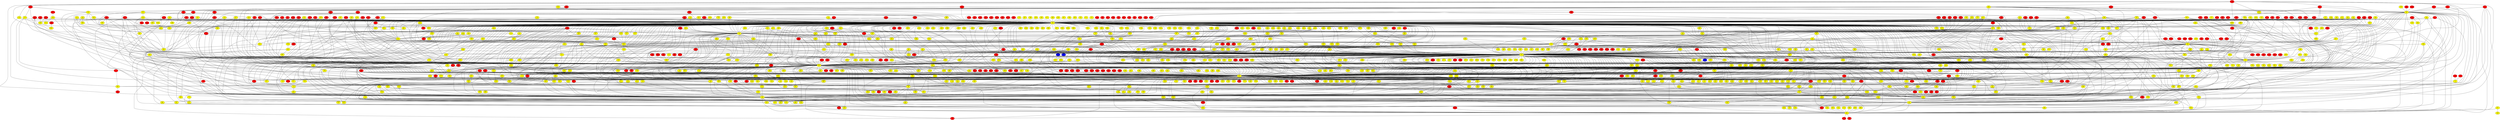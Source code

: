 graph {
0 [style = filled fillcolor = red];
1 [style = filled fillcolor = red];
2 [style = filled fillcolor = red];
3 [style = filled fillcolor = red];
4 [style = filled fillcolor = red];
5 [style = filled fillcolor = red];
6 [style = filled fillcolor = red];
7 [style = filled fillcolor = red];
8 [style = filled fillcolor = red];
9 [style = filled fillcolor = red];
10 [style = filled fillcolor = red];
11 [style = filled fillcolor = red];
12 [style = filled fillcolor = red];
13 [style = filled fillcolor = red];
14 [style = filled fillcolor = red];
15 [style = filled fillcolor = red];
16 [style = filled fillcolor = red];
17 [style = filled fillcolor = red];
18 [style = filled fillcolor = red];
19 [style = filled fillcolor = red];
20 [style = filled fillcolor = red];
21 [style = filled fillcolor = red];
22 [style = filled fillcolor = red];
23 [style = filled fillcolor = red];
24 [style = filled fillcolor = red];
25 [style = filled fillcolor = red];
26 [style = filled fillcolor = red];
27 [style = filled fillcolor = red];
28 [style = filled fillcolor = red];
29 [style = filled fillcolor = red];
30 [style = filled fillcolor = red];
31 [style = filled fillcolor = red];
32 [style = filled fillcolor = red];
33 [style = filled fillcolor = red];
34 [style = filled fillcolor = red];
35 [style = filled fillcolor = red];
36 [style = filled fillcolor = red];
37 [style = filled fillcolor = red];
38 [style = filled fillcolor = red];
39 [style = filled fillcolor = red];
40 [style = filled fillcolor = red];
41 [style = filled fillcolor = red];
42 [style = filled fillcolor = red];
43 [style = filled fillcolor = red];
44 [style = filled fillcolor = red];
45 [style = filled fillcolor = red];
46 [style = filled fillcolor = red];
47 [style = filled fillcolor = red];
48 [style = filled fillcolor = red];
49 [style = filled fillcolor = red];
50 [style = filled fillcolor = red];
51 [style = filled fillcolor = red];
52 [style = filled fillcolor = red];
53 [style = filled fillcolor = red];
54 [style = filled fillcolor = red];
55 [style = filled fillcolor = red];
56 [style = filled fillcolor = red];
57 [style = filled fillcolor = red];
58 [style = filled fillcolor = red];
59 [style = filled fillcolor = red];
60 [style = filled fillcolor = red];
61 [style = filled fillcolor = red];
62 [style = filled fillcolor = red];
63 [style = filled fillcolor = red];
64 [style = filled fillcolor = red];
65 [style = filled fillcolor = red];
66 [style = filled fillcolor = red];
67 [style = filled fillcolor = red];
68 [style = filled fillcolor = red];
69 [style = filled fillcolor = red];
70 [style = filled fillcolor = red];
71 [style = filled fillcolor = red];
72 [style = filled fillcolor = red];
73 [style = filled fillcolor = red];
74 [style = filled fillcolor = red];
75 [style = filled fillcolor = red];
76 [style = filled fillcolor = red];
77 [style = filled fillcolor = red];
78 [style = filled fillcolor = red];
79 [style = filled fillcolor = red];
80 [style = filled fillcolor = red];
81 [style = filled fillcolor = red];
82 [style = filled fillcolor = red];
83 [style = filled fillcolor = red];
84 [style = filled fillcolor = red];
85 [style = filled fillcolor = red];
86 [style = filled fillcolor = red];
87 [style = filled fillcolor = red];
88 [style = filled fillcolor = red];
89 [style = filled fillcolor = red];
90 [style = filled fillcolor = red];
91 [style = filled fillcolor = red];
92 [style = filled fillcolor = red];
93 [style = filled fillcolor = red];
94 [style = filled fillcolor = red];
95 [style = filled fillcolor = red];
96 [style = filled fillcolor = red];
97 [style = filled fillcolor = red];
98 [style = filled fillcolor = red];
99 [style = filled fillcolor = red];
100 [style = filled fillcolor = red];
101 [style = filled fillcolor = red];
102 [style = filled fillcolor = red];
103 [style = filled fillcolor = red];
104 [style = filled fillcolor = red];
105 [style = filled fillcolor = red];
106 [style = filled fillcolor = red];
107 [style = filled fillcolor = red];
108 [style = filled fillcolor = red];
109 [style = filled fillcolor = red];
110 [style = filled fillcolor = red];
111 [style = filled fillcolor = red];
112 [style = filled fillcolor = red];
113 [style = filled fillcolor = red];
114 [style = filled fillcolor = red];
115 [style = filled fillcolor = red];
116 [style = filled fillcolor = red];
117 [style = filled fillcolor = red];
118 [style = filled fillcolor = red];
119 [style = filled fillcolor = red];
120 [style = filled fillcolor = red];
121 [style = filled fillcolor = red];
122 [style = filled fillcolor = red];
123 [style = filled fillcolor = red];
124 [style = filled fillcolor = red];
125 [style = filled fillcolor = red];
126 [style = filled fillcolor = red];
127 [style = filled fillcolor = red];
128 [style = filled fillcolor = red];
129 [style = filled fillcolor = red];
130 [style = filled fillcolor = red];
131 [style = filled fillcolor = red];
132 [style = filled fillcolor = red];
133 [style = filled fillcolor = red];
134 [style = filled fillcolor = red];
135 [style = filled fillcolor = red];
136 [style = filled fillcolor = red];
137 [style = filled fillcolor = red];
138 [style = filled fillcolor = red];
139 [style = filled fillcolor = red];
140 [style = filled fillcolor = red];
141 [style = filled fillcolor = red];
142 [style = filled fillcolor = red];
143 [style = filled fillcolor = red];
144 [style = filled fillcolor = red];
145 [style = filled fillcolor = red];
146 [style = filled fillcolor = red];
147 [style = filled fillcolor = red];
148 [style = filled fillcolor = red];
149 [style = filled fillcolor = red];
150 [style = filled fillcolor = red];
151 [style = filled fillcolor = red];
152 [style = filled fillcolor = red];
153 [style = filled fillcolor = red];
154 [style = filled fillcolor = red];
155 [style = filled fillcolor = red];
156 [style = filled fillcolor = red];
157 [style = filled fillcolor = red];
158 [style = filled fillcolor = red];
159 [style = filled fillcolor = red];
160 [style = filled fillcolor = red];
161 [style = filled fillcolor = red];
162 [style = filled fillcolor = red];
163 [style = filled fillcolor = red];
164 [style = filled fillcolor = red];
165 [style = filled fillcolor = red];
166 [style = filled fillcolor = red];
167 [style = filled fillcolor = red];
168 [style = filled fillcolor = red];
169 [style = filled fillcolor = red];
170 [style = filled fillcolor = red];
171 [style = filled fillcolor = red];
172 [style = filled fillcolor = red];
173 [style = filled fillcolor = red];
174 [style = filled fillcolor = red];
175 [style = filled fillcolor = red];
176 [style = filled fillcolor = red];
177 [style = filled fillcolor = red];
178 [style = filled fillcolor = red];
179 [style = filled fillcolor = red];
180 [style = filled fillcolor = red];
181 [style = filled fillcolor = red];
182 [style = filled fillcolor = red];
183 [style = filled fillcolor = red];
184 [style = filled fillcolor = red];
185 [style = filled fillcolor = red];
186 [style = filled fillcolor = red];
187 [style = filled fillcolor = red];
188 [style = filled fillcolor = red];
189 [style = filled fillcolor = red];
190 [style = filled fillcolor = red];
191 [style = filled fillcolor = red];
192 [style = filled fillcolor = red];
193 [style = filled fillcolor = red];
194 [style = filled fillcolor = red];
195 [style = filled fillcolor = red];
196 [style = filled fillcolor = red];
197 [style = filled fillcolor = red];
198 [style = filled fillcolor = red];
199 [style = filled fillcolor = red];
200 [style = filled fillcolor = red];
201 [style = filled fillcolor = red];
202 [style = filled fillcolor = red];
203 [style = filled fillcolor = red];
204 [style = filled fillcolor = red];
205 [style = filled fillcolor = red];
206 [style = filled fillcolor = red];
207 [style = filled fillcolor = red];
208 [style = filled fillcolor = red];
209 [style = filled fillcolor = red];
210 [style = filled fillcolor = red];
211 [style = filled fillcolor = red];
212 [style = filled fillcolor = red];
213 [style = filled fillcolor = red];
214 [style = filled fillcolor = red];
215 [style = filled fillcolor = red];
216 [style = filled fillcolor = red];
217 [style = filled fillcolor = red];
218 [style = filled fillcolor = red];
219 [style = filled fillcolor = red];
220 [style = filled fillcolor = red];
221 [style = filled fillcolor = red];
222 [style = filled fillcolor = red];
223 [style = filled fillcolor = red];
224 [style = filled fillcolor = red];
225 [style = filled fillcolor = red];
226 [style = filled fillcolor = red];
227 [style = filled fillcolor = red];
228 [style = filled fillcolor = red];
229 [style = filled fillcolor = red];
230 [style = filled fillcolor = red];
231 [style = filled fillcolor = red];
232 [style = filled fillcolor = red];
233 [style = filled fillcolor = red];
234 [style = filled fillcolor = red];
235 [style = filled fillcolor = red];
236 [style = filled fillcolor = red];
237 [style = filled fillcolor = red];
238 [style = filled fillcolor = red];
239 [style = filled fillcolor = red];
240 [style = filled fillcolor = red];
241 [style = filled fillcolor = red];
242 [style = filled fillcolor = red];
243 [style = filled fillcolor = red];
244 [style = filled fillcolor = red];
245 [style = filled fillcolor = red];
246 [style = filled fillcolor = red];
247 [style = filled fillcolor = red];
248 [style = filled fillcolor = red];
249 [style = filled fillcolor = red];
250 [style = filled fillcolor = red];
251 [style = filled fillcolor = red];
252 [style = filled fillcolor = red];
253 [style = filled fillcolor = red];
254 [style = filled fillcolor = red];
255 [style = filled fillcolor = red];
256 [style = filled fillcolor = red];
257 [style = filled fillcolor = red];
258 [style = filled fillcolor = red];
259 [style = filled fillcolor = red];
260 [style = filled fillcolor = red];
261 [style = filled fillcolor = red];
262 [style = filled fillcolor = red];
263 [style = filled fillcolor = red];
264 [style = filled fillcolor = red];
265 [style = filled fillcolor = blue];
266 [style = filled fillcolor = blue];
267 [style = filled fillcolor = blue];
268 [style = filled fillcolor = yellow];
269 [style = filled fillcolor = yellow];
270 [style = filled fillcolor = yellow];
271 [style = filled fillcolor = yellow];
272 [style = filled fillcolor = yellow];
273 [style = filled fillcolor = yellow];
274 [style = filled fillcolor = yellow];
275 [style = filled fillcolor = yellow];
276 [style = filled fillcolor = yellow];
277 [style = filled fillcolor = yellow];
278 [style = filled fillcolor = yellow];
279 [style = filled fillcolor = yellow];
280 [style = filled fillcolor = yellow];
281 [style = filled fillcolor = yellow];
282 [style = filled fillcolor = yellow];
283 [style = filled fillcolor = yellow];
284 [style = filled fillcolor = yellow];
285 [style = filled fillcolor = yellow];
286 [style = filled fillcolor = yellow];
287 [style = filled fillcolor = yellow];
288 [style = filled fillcolor = yellow];
289 [style = filled fillcolor = yellow];
290 [style = filled fillcolor = yellow];
291 [style = filled fillcolor = yellow];
292 [style = filled fillcolor = yellow];
293 [style = filled fillcolor = yellow];
294 [style = filled fillcolor = yellow];
295 [style = filled fillcolor = yellow];
296 [style = filled fillcolor = yellow];
297 [style = filled fillcolor = yellow];
298 [style = filled fillcolor = yellow];
299 [style = filled fillcolor = yellow];
300 [style = filled fillcolor = yellow];
301 [style = filled fillcolor = yellow];
302 [style = filled fillcolor = yellow];
303 [style = filled fillcolor = yellow];
304 [style = filled fillcolor = yellow];
305 [style = filled fillcolor = yellow];
306 [style = filled fillcolor = yellow];
307 [style = filled fillcolor = yellow];
308 [style = filled fillcolor = yellow];
309 [style = filled fillcolor = yellow];
310 [style = filled fillcolor = yellow];
311 [style = filled fillcolor = yellow];
312 [style = filled fillcolor = yellow];
313 [style = filled fillcolor = yellow];
314 [style = filled fillcolor = yellow];
315 [style = filled fillcolor = yellow];
316 [style = filled fillcolor = yellow];
317 [style = filled fillcolor = yellow];
318 [style = filled fillcolor = yellow];
319 [style = filled fillcolor = yellow];
320 [style = filled fillcolor = yellow];
321 [style = filled fillcolor = yellow];
322 [style = filled fillcolor = yellow];
323 [style = filled fillcolor = yellow];
324 [style = filled fillcolor = yellow];
325 [style = filled fillcolor = yellow];
326 [style = filled fillcolor = yellow];
327 [style = filled fillcolor = yellow];
328 [style = filled fillcolor = yellow];
329 [style = filled fillcolor = yellow];
330 [style = filled fillcolor = yellow];
331 [style = filled fillcolor = yellow];
332 [style = filled fillcolor = yellow];
333 [style = filled fillcolor = yellow];
334 [style = filled fillcolor = yellow];
335 [style = filled fillcolor = yellow];
336 [style = filled fillcolor = yellow];
337 [style = filled fillcolor = yellow];
338 [style = filled fillcolor = yellow];
339 [style = filled fillcolor = yellow];
340 [style = filled fillcolor = yellow];
341 [style = filled fillcolor = yellow];
342 [style = filled fillcolor = yellow];
343 [style = filled fillcolor = yellow];
344 [style = filled fillcolor = yellow];
345 [style = filled fillcolor = yellow];
346 [style = filled fillcolor = yellow];
347 [style = filled fillcolor = yellow];
348 [style = filled fillcolor = yellow];
349 [style = filled fillcolor = yellow];
350 [style = filled fillcolor = yellow];
351 [style = filled fillcolor = yellow];
352 [style = filled fillcolor = yellow];
353 [style = filled fillcolor = yellow];
354 [style = filled fillcolor = yellow];
355 [style = filled fillcolor = yellow];
356 [style = filled fillcolor = yellow];
357 [style = filled fillcolor = yellow];
358 [style = filled fillcolor = yellow];
359 [style = filled fillcolor = yellow];
360 [style = filled fillcolor = yellow];
361 [style = filled fillcolor = yellow];
362 [style = filled fillcolor = yellow];
363 [style = filled fillcolor = yellow];
364 [style = filled fillcolor = yellow];
365 [style = filled fillcolor = yellow];
366 [style = filled fillcolor = yellow];
367 [style = filled fillcolor = yellow];
368 [style = filled fillcolor = yellow];
369 [style = filled fillcolor = yellow];
370 [style = filled fillcolor = yellow];
371 [style = filled fillcolor = yellow];
372 [style = filled fillcolor = yellow];
373 [style = filled fillcolor = yellow];
374 [style = filled fillcolor = yellow];
375 [style = filled fillcolor = yellow];
376 [style = filled fillcolor = yellow];
377 [style = filled fillcolor = yellow];
378 [style = filled fillcolor = yellow];
379 [style = filled fillcolor = yellow];
380 [style = filled fillcolor = yellow];
381 [style = filled fillcolor = yellow];
382 [style = filled fillcolor = yellow];
383 [style = filled fillcolor = yellow];
384 [style = filled fillcolor = yellow];
385 [style = filled fillcolor = yellow];
386 [style = filled fillcolor = yellow];
387 [style = filled fillcolor = yellow];
388 [style = filled fillcolor = yellow];
389 [style = filled fillcolor = yellow];
390 [style = filled fillcolor = yellow];
391 [style = filled fillcolor = yellow];
392 [style = filled fillcolor = yellow];
393 [style = filled fillcolor = yellow];
394 [style = filled fillcolor = yellow];
395 [style = filled fillcolor = yellow];
396 [style = filled fillcolor = yellow];
397 [style = filled fillcolor = yellow];
398 [style = filled fillcolor = yellow];
399 [style = filled fillcolor = yellow];
400 [style = filled fillcolor = yellow];
401 [style = filled fillcolor = yellow];
402 [style = filled fillcolor = yellow];
403 [style = filled fillcolor = yellow];
404 [style = filled fillcolor = yellow];
405 [style = filled fillcolor = yellow];
406 [style = filled fillcolor = yellow];
407 [style = filled fillcolor = yellow];
408 [style = filled fillcolor = yellow];
409 [style = filled fillcolor = yellow];
410 [style = filled fillcolor = yellow];
411 [style = filled fillcolor = yellow];
412 [style = filled fillcolor = yellow];
413 [style = filled fillcolor = yellow];
414 [style = filled fillcolor = yellow];
415 [style = filled fillcolor = yellow];
416 [style = filled fillcolor = yellow];
417 [style = filled fillcolor = yellow];
418 [style = filled fillcolor = yellow];
419 [style = filled fillcolor = yellow];
420 [style = filled fillcolor = yellow];
421 [style = filled fillcolor = yellow];
422 [style = filled fillcolor = yellow];
423 [style = filled fillcolor = yellow];
424 [style = filled fillcolor = yellow];
425 [style = filled fillcolor = yellow];
426 [style = filled fillcolor = yellow];
427 [style = filled fillcolor = yellow];
428 [style = filled fillcolor = yellow];
429 [style = filled fillcolor = yellow];
430 [style = filled fillcolor = yellow];
431 [style = filled fillcolor = yellow];
432 [style = filled fillcolor = yellow];
433 [style = filled fillcolor = yellow];
434 [style = filled fillcolor = yellow];
435 [style = filled fillcolor = yellow];
436 [style = filled fillcolor = yellow];
437 [style = filled fillcolor = yellow];
438 [style = filled fillcolor = yellow];
439 [style = filled fillcolor = yellow];
440 [style = filled fillcolor = yellow];
441 [style = filled fillcolor = yellow];
442 [style = filled fillcolor = yellow];
443 [style = filled fillcolor = yellow];
444 [style = filled fillcolor = yellow];
445 [style = filled fillcolor = yellow];
446 [style = filled fillcolor = yellow];
447 [style = filled fillcolor = yellow];
448 [style = filled fillcolor = yellow];
449 [style = filled fillcolor = yellow];
450 [style = filled fillcolor = yellow];
451 [style = filled fillcolor = yellow];
452 [style = filled fillcolor = yellow];
453 [style = filled fillcolor = yellow];
454 [style = filled fillcolor = yellow];
455 [style = filled fillcolor = yellow];
456 [style = filled fillcolor = yellow];
457 [style = filled fillcolor = yellow];
458 [style = filled fillcolor = yellow];
459 [style = filled fillcolor = yellow];
460 [style = filled fillcolor = yellow];
461 [style = filled fillcolor = yellow];
462 [style = filled fillcolor = yellow];
463 [style = filled fillcolor = yellow];
464 [style = filled fillcolor = yellow];
465 [style = filled fillcolor = yellow];
466 [style = filled fillcolor = yellow];
467 [style = filled fillcolor = yellow];
468 [style = filled fillcolor = yellow];
469 [style = filled fillcolor = yellow];
470 [style = filled fillcolor = yellow];
471 [style = filled fillcolor = yellow];
472 [style = filled fillcolor = yellow];
473 [style = filled fillcolor = yellow];
474 [style = filled fillcolor = yellow];
475 [style = filled fillcolor = yellow];
476 [style = filled fillcolor = yellow];
477 [style = filled fillcolor = yellow];
478 [style = filled fillcolor = yellow];
479 [style = filled fillcolor = yellow];
480 [style = filled fillcolor = yellow];
481 [style = filled fillcolor = yellow];
482 [style = filled fillcolor = yellow];
483 [style = filled fillcolor = yellow];
484 [style = filled fillcolor = yellow];
485 [style = filled fillcolor = yellow];
486 [style = filled fillcolor = yellow];
487 [style = filled fillcolor = yellow];
488 [style = filled fillcolor = yellow];
489 [style = filled fillcolor = yellow];
490 [style = filled fillcolor = yellow];
491 [style = filled fillcolor = yellow];
492 [style = filled fillcolor = yellow];
493 [style = filled fillcolor = yellow];
494 [style = filled fillcolor = yellow];
495 [style = filled fillcolor = yellow];
496 [style = filled fillcolor = yellow];
497 [style = filled fillcolor = yellow];
498 [style = filled fillcolor = yellow];
499 [style = filled fillcolor = yellow];
500 [style = filled fillcolor = yellow];
501 [style = filled fillcolor = yellow];
502 [style = filled fillcolor = yellow];
503 [style = filled fillcolor = yellow];
504 [style = filled fillcolor = yellow];
505 [style = filled fillcolor = yellow];
506 [style = filled fillcolor = yellow];
507 [style = filled fillcolor = yellow];
508 [style = filled fillcolor = yellow];
509 [style = filled fillcolor = yellow];
510 [style = filled fillcolor = yellow];
511 [style = filled fillcolor = yellow];
512 [style = filled fillcolor = yellow];
513 [style = filled fillcolor = yellow];
514 [style = filled fillcolor = yellow];
515 [style = filled fillcolor = yellow];
516 [style = filled fillcolor = yellow];
517 [style = filled fillcolor = yellow];
518 [style = filled fillcolor = yellow];
519 [style = filled fillcolor = yellow];
520 [style = filled fillcolor = yellow];
521 [style = filled fillcolor = yellow];
522 [style = filled fillcolor = yellow];
523 [style = filled fillcolor = yellow];
524 [style = filled fillcolor = yellow];
525 [style = filled fillcolor = yellow];
526 [style = filled fillcolor = yellow];
527 [style = filled fillcolor = yellow];
528 [style = filled fillcolor = yellow];
529 [style = filled fillcolor = yellow];
530 [style = filled fillcolor = yellow];
531 [style = filled fillcolor = yellow];
532 [style = filled fillcolor = yellow];
533 [style = filled fillcolor = yellow];
534 [style = filled fillcolor = yellow];
535 [style = filled fillcolor = yellow];
536 [style = filled fillcolor = yellow];
537 [style = filled fillcolor = yellow];
538 [style = filled fillcolor = yellow];
539 [style = filled fillcolor = yellow];
540 [style = filled fillcolor = yellow];
541 [style = filled fillcolor = yellow];
542 [style = filled fillcolor = yellow];
543 [style = filled fillcolor = yellow];
544 [style = filled fillcolor = yellow];
545 [style = filled fillcolor = yellow];
546 [style = filled fillcolor = yellow];
547 [style = filled fillcolor = yellow];
548 [style = filled fillcolor = yellow];
549 [style = filled fillcolor = yellow];
550 [style = filled fillcolor = yellow];
551 [style = filled fillcolor = yellow];
552 [style = filled fillcolor = yellow];
553 [style = filled fillcolor = yellow];
554 [style = filled fillcolor = yellow];
555 [style = filled fillcolor = yellow];
556 [style = filled fillcolor = yellow];
557 [style = filled fillcolor = yellow];
558 [style = filled fillcolor = yellow];
559 [style = filled fillcolor = yellow];
560 [style = filled fillcolor = yellow];
561 [style = filled fillcolor = yellow];
562 [style = filled fillcolor = yellow];
563 [style = filled fillcolor = yellow];
564 [style = filled fillcolor = yellow];
565 [style = filled fillcolor = yellow];
566 [style = filled fillcolor = yellow];
567 [style = filled fillcolor = yellow];
568 [style = filled fillcolor = yellow];
569 [style = filled fillcolor = yellow];
570 [style = filled fillcolor = yellow];
571 [style = filled fillcolor = yellow];
572 [style = filled fillcolor = yellow];
573 [style = filled fillcolor = yellow];
574 [style = filled fillcolor = yellow];
575 [style = filled fillcolor = yellow];
576 [style = filled fillcolor = yellow];
577 [style = filled fillcolor = yellow];
578 [style = filled fillcolor = yellow];
579 [style = filled fillcolor = yellow];
580 [style = filled fillcolor = yellow];
581 [style = filled fillcolor = yellow];
582 [style = filled fillcolor = yellow];
583 [style = filled fillcolor = yellow];
584 [style = filled fillcolor = yellow];
585 [style = filled fillcolor = yellow];
586 [style = filled fillcolor = yellow];
587 [style = filled fillcolor = yellow];
588 [style = filled fillcolor = yellow];
589 [style = filled fillcolor = yellow];
590 [style = filled fillcolor = yellow];
591 [style = filled fillcolor = yellow];
592 [style = filled fillcolor = yellow];
593 [style = filled fillcolor = yellow];
594 [style = filled fillcolor = yellow];
595 [style = filled fillcolor = yellow];
596 [style = filled fillcolor = yellow];
597 [style = filled fillcolor = yellow];
598 [style = filled fillcolor = yellow];
599 [style = filled fillcolor = yellow];
600 [style = filled fillcolor = yellow];
601 [style = filled fillcolor = yellow];
602 [style = filled fillcolor = yellow];
603 [style = filled fillcolor = yellow];
604 [style = filled fillcolor = yellow];
605 [style = filled fillcolor = yellow];
606 [style = filled fillcolor = yellow];
607 [style = filled fillcolor = yellow];
608 [style = filled fillcolor = yellow];
609 [style = filled fillcolor = yellow];
610 [style = filled fillcolor = yellow];
611 [style = filled fillcolor = yellow];
612 [style = filled fillcolor = yellow];
613 [style = filled fillcolor = yellow];
614 [style = filled fillcolor = yellow];
615 [style = filled fillcolor = yellow];
616 [style = filled fillcolor = yellow];
617 [style = filled fillcolor = yellow];
618 [style = filled fillcolor = yellow];
619 [style = filled fillcolor = yellow];
620 [style = filled fillcolor = yellow];
621 [style = filled fillcolor = yellow];
622 [style = filled fillcolor = yellow];
623 [style = filled fillcolor = yellow];
624 [style = filled fillcolor = yellow];
625 [style = filled fillcolor = yellow];
626 [style = filled fillcolor = yellow];
627 [style = filled fillcolor = yellow];
628 [style = filled fillcolor = yellow];
629 [style = filled fillcolor = yellow];
630 [style = filled fillcolor = yellow];
631 [style = filled fillcolor = yellow];
632 [style = filled fillcolor = yellow];
633 [style = filled fillcolor = yellow];
634 [style = filled fillcolor = yellow];
635 [style = filled fillcolor = yellow];
636 [style = filled fillcolor = yellow];
637 [style = filled fillcolor = yellow];
638 [style = filled fillcolor = yellow];
639 [style = filled fillcolor = yellow];
640 [style = filled fillcolor = yellow];
641 [style = filled fillcolor = yellow];
642 [style = filled fillcolor = yellow];
643 [style = filled fillcolor = yellow];
644 [style = filled fillcolor = yellow];
645 [style = filled fillcolor = yellow];
646 [style = filled fillcolor = yellow];
647 [style = filled fillcolor = yellow];
648 [style = filled fillcolor = yellow];
649 [style = filled fillcolor = yellow];
650 [style = filled fillcolor = yellow];
651 [style = filled fillcolor = yellow];
652 [style = filled fillcolor = yellow];
653 [style = filled fillcolor = yellow];
654 [style = filled fillcolor = yellow];
655 [style = filled fillcolor = yellow];
656 [style = filled fillcolor = yellow];
657 [style = filled fillcolor = yellow];
658 [style = filled fillcolor = yellow];
659 [style = filled fillcolor = yellow];
660 [style = filled fillcolor = yellow];
661 [style = filled fillcolor = yellow];
662 [style = filled fillcolor = yellow];
663 [style = filled fillcolor = yellow];
664 [style = filled fillcolor = yellow];
665 [style = filled fillcolor = yellow];
666 [style = filled fillcolor = yellow];
667 [style = filled fillcolor = yellow];
668 [style = filled fillcolor = yellow];
669 [style = filled fillcolor = yellow];
670 [style = filled fillcolor = yellow];
671 [style = filled fillcolor = yellow];
672 [style = filled fillcolor = yellow];
673 [style = filled fillcolor = yellow];
674 [style = filled fillcolor = yellow];
675 [style = filled fillcolor = yellow];
676 [style = filled fillcolor = yellow];
677 [style = filled fillcolor = yellow];
678 [style = filled fillcolor = yellow];
679 [style = filled fillcolor = yellow];
680 [style = filled fillcolor = yellow];
681 [style = filled fillcolor = yellow];
682 [style = filled fillcolor = yellow];
683 [style = filled fillcolor = yellow];
684 [style = filled fillcolor = yellow];
685 [style = filled fillcolor = yellow];
686 [style = filled fillcolor = yellow];
687 [style = filled fillcolor = yellow];
688 [style = filled fillcolor = yellow];
689 [style = filled fillcolor = yellow];
690 [style = filled fillcolor = yellow];
691 [style = filled fillcolor = yellow];
692 [style = filled fillcolor = yellow];
693 [style = filled fillcolor = yellow];
694 [style = filled fillcolor = yellow];
695 [style = filled fillcolor = yellow];
696 [style = filled fillcolor = yellow];
697 [style = filled fillcolor = yellow];
698 [style = filled fillcolor = yellow];
699 [style = filled fillcolor = yellow];
700 [style = filled fillcolor = yellow];
701 [style = filled fillcolor = yellow];
702 [style = filled fillcolor = yellow];
703 [style = filled fillcolor = yellow];
704 [style = filled fillcolor = yellow];
705 [style = filled fillcolor = yellow];
706 [style = filled fillcolor = yellow];
707 [style = filled fillcolor = yellow];
708 [style = filled fillcolor = yellow];
709 [style = filled fillcolor = yellow];
710 [style = filled fillcolor = yellow];
711 [style = filled fillcolor = yellow];
712 [style = filled fillcolor = yellow];
713 [style = filled fillcolor = yellow];
714 [style = filled fillcolor = yellow];
715 [style = filled fillcolor = yellow];
716 [style = filled fillcolor = yellow];
717 [style = filled fillcolor = yellow];
718 [style = filled fillcolor = yellow];
719 [style = filled fillcolor = yellow];
720 [style = filled fillcolor = yellow];
721 [style = filled fillcolor = yellow];
722 [style = filled fillcolor = yellow];
723 [style = filled fillcolor = yellow];
724 [style = filled fillcolor = yellow];
725 [style = filled fillcolor = yellow];
726 [style = filled fillcolor = yellow];
727 [style = filled fillcolor = yellow];
728 [style = filled fillcolor = yellow];
729 [style = filled fillcolor = yellow];
730 [style = filled fillcolor = yellow];
731 [style = filled fillcolor = yellow];
732 [style = filled fillcolor = yellow];
733 [style = filled fillcolor = yellow];
734 [style = filled fillcolor = yellow];
735 [style = filled fillcolor = yellow];
736 [style = filled fillcolor = yellow];
737 [style = filled fillcolor = yellow];
738 [style = filled fillcolor = yellow];
739 [style = filled fillcolor = yellow];
740 [style = filled fillcolor = yellow];
741 [style = filled fillcolor = yellow];
742 [style = filled fillcolor = yellow];
743 [style = filled fillcolor = yellow];
744 [style = filled fillcolor = yellow];
745 [style = filled fillcolor = yellow];
746 [style = filled fillcolor = yellow];
747 [style = filled fillcolor = yellow];
748 [style = filled fillcolor = yellow];
749 [style = filled fillcolor = yellow];
750 [style = filled fillcolor = yellow];
751 [style = filled fillcolor = yellow];
752 [style = filled fillcolor = yellow];
753 [style = filled fillcolor = yellow];
754 [style = filled fillcolor = yellow];
755 [style = filled fillcolor = yellow];
756 [style = filled fillcolor = yellow];
757 [style = filled fillcolor = yellow];
758 [style = filled fillcolor = yellow];
759 [style = filled fillcolor = yellow];
760 [style = filled fillcolor = yellow];
761 [style = filled fillcolor = yellow];
762 [style = filled fillcolor = yellow];
763 [style = filled fillcolor = yellow];
764 [style = filled fillcolor = yellow];
765 [style = filled fillcolor = yellow];
766 [style = filled fillcolor = yellow];
767 [style = filled fillcolor = yellow];
768 [style = filled fillcolor = yellow];
769 [style = filled fillcolor = yellow];
770 [style = filled fillcolor = yellow];
771 [style = filled fillcolor = yellow];
772 [style = filled fillcolor = yellow];
773 [style = filled fillcolor = yellow];
774 [style = filled fillcolor = yellow];
775 [style = filled fillcolor = yellow];
776 [style = filled fillcolor = yellow];
777 [style = filled fillcolor = yellow];
778 [style = filled fillcolor = yellow];
779 [style = filled fillcolor = yellow];
780 [style = filled fillcolor = yellow];
781 [style = filled fillcolor = yellow];
782 [style = filled fillcolor = yellow];
783 [style = filled fillcolor = yellow];
784 [style = filled fillcolor = yellow];
785 [style = filled fillcolor = yellow];
786 [style = filled fillcolor = yellow];
787 [style = filled fillcolor = yellow];
788 [style = filled fillcolor = yellow];
789 [style = filled fillcolor = yellow];
790 [style = filled fillcolor = yellow];
791 [style = filled fillcolor = yellow];
792 [style = filled fillcolor = yellow];
793 [style = filled fillcolor = yellow];
794 [style = filled fillcolor = yellow];
795 [style = filled fillcolor = yellow];
796 [style = filled fillcolor = yellow];
797 [style = filled fillcolor = yellow];
798 [style = filled fillcolor = yellow];
799 [style = filled fillcolor = yellow];
800 [style = filled fillcolor = yellow];
801 [style = filled fillcolor = yellow];
802 [style = filled fillcolor = yellow];
803 [style = filled fillcolor = yellow];
804 [style = filled fillcolor = yellow];
805 [style = filled fillcolor = yellow];
806 [style = filled fillcolor = yellow];
807 [style = filled fillcolor = yellow];
808 [style = filled fillcolor = yellow];
809 [style = filled fillcolor = yellow];
810 [style = filled fillcolor = yellow];
811 [style = filled fillcolor = yellow];
812 [style = filled fillcolor = yellow];
813 [style = filled fillcolor = yellow];
814 [style = filled fillcolor = yellow];
815 [style = filled fillcolor = yellow];
816 [style = filled fillcolor = yellow];
817 [style = filled fillcolor = yellow];
818 [style = filled fillcolor = yellow];
819 [style = filled fillcolor = yellow];
820 [style = filled fillcolor = yellow];
821 [style = filled fillcolor = yellow];
822 [style = filled fillcolor = yellow];
823 [style = filled fillcolor = yellow];
824 [style = filled fillcolor = yellow];
825 [style = filled fillcolor = yellow];
826 [style = filled fillcolor = yellow];
827 [style = filled fillcolor = yellow];
828 [style = filled fillcolor = yellow];
829 [style = filled fillcolor = yellow];
830 [style = filled fillcolor = yellow];
831 [style = filled fillcolor = yellow];
832 [style = filled fillcolor = yellow];
833 [style = filled fillcolor = yellow];
834 [style = filled fillcolor = yellow];
835 [style = filled fillcolor = yellow];
836 [style = filled fillcolor = yellow];
837 [style = filled fillcolor = yellow];
838 [style = filled fillcolor = yellow];
839 [style = filled fillcolor = yellow];
840 [style = filled fillcolor = yellow];
841 [style = filled fillcolor = yellow];
842 [style = filled fillcolor = yellow];
843 [style = filled fillcolor = yellow];
844 [style = filled fillcolor = yellow];
845 [style = filled fillcolor = yellow];
846 [style = filled fillcolor = yellow];
847 [style = filled fillcolor = yellow];
848 [style = filled fillcolor = yellow];
849 [style = filled fillcolor = yellow];
850 [style = filled fillcolor = yellow];
851 [style = filled fillcolor = yellow];
852 [style = filled fillcolor = yellow];
853 [style = filled fillcolor = yellow];
854 [style = filled fillcolor = yellow];
855 [style = filled fillcolor = yellow];
856 [style = filled fillcolor = yellow];
857 [style = filled fillcolor = yellow];
858 [style = filled fillcolor = yellow];
859 [style = filled fillcolor = yellow];
860 [style = filled fillcolor = yellow];
861 [style = filled fillcolor = yellow];
862 [style = filled fillcolor = yellow];
863 [style = filled fillcolor = yellow];
864 [style = filled fillcolor = yellow];
865 [style = filled fillcolor = yellow];
866 [style = filled fillcolor = yellow];
867 [style = filled fillcolor = yellow];
868 [style = filled fillcolor = yellow];
869 [style = filled fillcolor = yellow];
870 [style = filled fillcolor = yellow];
871 [style = filled fillcolor = yellow];
872 [style = filled fillcolor = yellow];
873 [style = filled fillcolor = yellow];
874 [style = filled fillcolor = yellow];
875 [style = filled fillcolor = yellow];
876 [style = filled fillcolor = yellow];
877 [style = filled fillcolor = yellow];
878 [style = filled fillcolor = yellow];
879 [style = filled fillcolor = yellow];
880 [style = filled fillcolor = yellow];
881 [style = filled fillcolor = yellow];
882 [style = filled fillcolor = yellow];
883 [style = filled fillcolor = yellow];
884 [style = filled fillcolor = yellow];
885 [style = filled fillcolor = yellow];
886 [style = filled fillcolor = yellow];
887 [style = filled fillcolor = yellow];
888 [style = filled fillcolor = yellow];
889 [style = filled fillcolor = yellow];
890 [style = filled fillcolor = yellow];
891 [style = filled fillcolor = yellow];
892 [style = filled fillcolor = yellow];
893 [style = filled fillcolor = yellow];
894 [style = filled fillcolor = yellow];
895 [style = filled fillcolor = yellow];
896 [style = filled fillcolor = yellow];
897 [style = filled fillcolor = yellow];
898 [style = filled fillcolor = yellow];
899 [style = filled fillcolor = yellow];
900 [style = filled fillcolor = yellow];
901 [style = filled fillcolor = yellow];
902 [style = filled fillcolor = yellow];
903 [style = filled fillcolor = yellow];
904 [style = filled fillcolor = yellow];
905 [style = filled fillcolor = yellow];
906 [style = filled fillcolor = yellow];
907 [style = filled fillcolor = yellow];
908 [style = filled fillcolor = yellow];
909 [style = filled fillcolor = yellow];
910 [style = filled fillcolor = yellow];
911 [style = filled fillcolor = yellow];
912 [style = filled fillcolor = yellow];
913 [style = filled fillcolor = yellow];
914 [style = filled fillcolor = yellow];
915 [style = filled fillcolor = yellow];
916 [style = filled fillcolor = yellow];
917 [style = filled fillcolor = yellow];
918 [style = filled fillcolor = yellow];
919 [style = filled fillcolor = yellow];
920 [style = filled fillcolor = yellow];
921 [style = filled fillcolor = yellow];
922 [style = filled fillcolor = yellow];
923 [style = filled fillcolor = yellow];
924 [style = filled fillcolor = yellow];
925 [style = filled fillcolor = yellow];
926 [style = filled fillcolor = yellow];
927 [style = filled fillcolor = yellow];
928 [style = filled fillcolor = yellow];
929 [style = filled fillcolor = yellow];
930 [style = filled fillcolor = yellow];
931 [style = filled fillcolor = yellow];
932 [style = filled fillcolor = yellow];
933 [style = filled fillcolor = yellow];
934 [style = filled fillcolor = yellow];
935 [style = filled fillcolor = yellow];
936 [style = filled fillcolor = yellow];
937 [style = filled fillcolor = yellow];
938 [style = filled fillcolor = yellow];
939 [style = filled fillcolor = yellow];
940 [style = filled fillcolor = yellow];
941 [style = filled fillcolor = yellow];
942 [style = filled fillcolor = yellow];
943 [style = filled fillcolor = yellow];
944 [style = filled fillcolor = yellow];
945 [style = filled fillcolor = yellow];
946 [style = filled fillcolor = yellow];
947 [style = filled fillcolor = yellow];
948 [style = filled fillcolor = yellow];
949 [style = filled fillcolor = yellow];
950 [style = filled fillcolor = yellow];
951 [style = filled fillcolor = yellow];
952 [style = filled fillcolor = yellow];
953 [style = filled fillcolor = yellow];
954 [style = filled fillcolor = yellow];
955 [style = filled fillcolor = yellow];
956 [style = filled fillcolor = yellow];
957 [style = filled fillcolor = yellow];
958 [style = filled fillcolor = yellow];
959 [style = filled fillcolor = yellow];
960 [style = filled fillcolor = yellow];
961 [style = filled fillcolor = yellow];
962 [style = filled fillcolor = yellow];
963 [style = filled fillcolor = yellow];
964 [style = filled fillcolor = yellow];
965 [style = filled fillcolor = yellow];
966 [style = filled fillcolor = yellow];
967 [style = filled fillcolor = yellow];
968 [style = filled fillcolor = yellow];
969 [style = filled fillcolor = yellow];
970 [style = filled fillcolor = yellow];
971 [style = filled fillcolor = yellow];
972 [style = filled fillcolor = yellow];
973 [style = filled fillcolor = yellow];
974 [style = filled fillcolor = yellow];
975 [style = filled fillcolor = yellow];
976 [style = filled fillcolor = yellow];
977 [style = filled fillcolor = yellow];
978 [style = filled fillcolor = yellow];
979 [style = filled fillcolor = yellow];
980 [style = filled fillcolor = yellow];
981 [style = filled fillcolor = yellow];
982 [style = filled fillcolor = yellow];
983 [style = filled fillcolor = yellow];
984 [style = filled fillcolor = yellow];
985 [style = filled fillcolor = yellow];
986 [style = filled fillcolor = yellow];
987 [style = filled fillcolor = yellow];
988 [style = filled fillcolor = yellow];
989 [style = filled fillcolor = yellow];
990 [style = filled fillcolor = yellow];
991 [style = filled fillcolor = yellow];
992 [style = filled fillcolor = yellow];
993 [style = filled fillcolor = yellow];
994 [style = filled fillcolor = yellow];
995 [style = filled fillcolor = yellow];
996 [style = filled fillcolor = yellow];
997 [style = filled fillcolor = yellow];
998 [style = filled fillcolor = yellow];
999 [style = filled fillcolor = yellow];
176 -- 484;
181 -- 616;
0 -- 281;
201 -- 389;
181 -- 389;
180 -- 775;
179 -- 668;
175 -- 936;
203 -- 464;
198 -- 610;
177 -- 296;
186 -- 594;
207 -- 389;
184 -- 311;
185 -- 389;
207 -- 610;
208 -- 484;
185 -- 963;
189 -- 635;
201 -- 305;
211 -- 643;
211 -- 974;
212 -- 643;
193 -- 858;
182 -- 389;
178 -- 389;
188 -- 634;
189 -- 643;
198 -- 643;
207 -- 484;
206 -- 613;
200 -- 389;
199 -- 610;
194 -- 952;
208 -- 610;
179 -- 643;
182 -- 517;
208 -- 389;
185 -- 635;
178 -- 775;
200 -- 501;
198 -- 489;
202 -- 635;
190 -- 643;
195 -- 389;
183 -- 715;
205 -- 389;
197 -- 635;
190 -- 635;
191 -- 613;
210 -- 588;
210 -- 610;
209 -- 464;
204 -- 931;
179 -- 389;
192 -- 305;
190 -- 610;
180 -- 643;
196 -- 635;
176 -- 635;
185 -- 367;
189 -- 484;
180 -- 389;
178 -- 643;
187 -- 991;
196 -- 643;
200 -- 665;
214 -- 643;
214 -- 952;
215 -- 389;
215 -- 635;
215 -- 963;
216 -- 389;
217 -- 464;
217 -- 610;
217 -- 613;
218 -- 389;
219 -- 613;
220 -- 311;
221 -- 510;
222 -- 389;
222 -- 501;
223 -- 389;
223 -- 643;
224 -- 963;
225 -- 643;
226 -- 643;
227 -- 389;
227 -- 501;
227 -- 643;
227 -- 719;
227 -- 798;
227 -- 936;
228 -- 400;
228 -- 895;
229 -- 793;
230 -- 389;
230 -- 501;
231 -- 613;
232 -- 389;
233 -- 634;
234 -- 480;
235 -- 389;
235 -- 610;
235 -- 643;
209 -- 610;
213 -- 464;
213 -- 613;
214 -- 389;
214 -- 635;
0 -- 717;
0 -- 936;
1 -- 286;
1 -- 643;
2 -- 284;
2 -- 643;
3 -- 389;
3 -- 643;
4 -- 389;
4 -- 993;
5 -- 643;
5 -- 945;
6 -- 643;
7 -- 570;
14 -- 305;
14 -- 952;
14 -- 963;
14 -- 970;
14 -- 993;
15 -- 389;
15 -- 635;
15 -- 643;
16 -- 389;
17 -- 828;
18 -- 252;
18 -- 268;
18 -- 786;
19 -- 389;
20 -- 685;
21 -- 389;
21 -- 952;
21 -- 994;
22 -- 963;
23 -- 993;
24 -- 635;
25 -- 389;
25 -- 501;
26 -- 389;
26 -- 643;
27 -- 896;
28 -- 643;
28 -- 696;
28 -- 789;
28 -- 916;
29 -- 891;
30 -- 635;
57 -- 798;
58 -- 389;
58 -- 610;
59 -- 389;
59 -- 485;
60 -- 389;
60 -- 635;
60 -- 643;
61 -- 643;
62 -- 389;
63 -- 610;
63 -- 936;
63 -- 963;
64 -- 963;
65 -- 610;
65 -- 635;
66 -- 389;
66 -- 484;
66 -- 610;
67 -- 389;
67 -- 635;
68 -- 389;
69 -- 643;
70 -- 389;
71 -- 389;
71 -- 963;
72 -- 389;
72 -- 643;
73 -- 610;
73 -- 643;
74 -- 721;
75 -- 348;
75 -- 854;
76 -- 389;
76 -- 635;
77 -- 464;
78 -- 437;
79 -- 721;
80 -- 389;
81 -- 389;
81 -- 610;
82 -- 936;
83 -- 594;
84 -- 634;
85 -- 464;
85 -- 613;
86 -- 305;
87 -- 305;
87 -- 963;
88 -- 610;
88 -- 643;
88 -- 788;
89 -- 963;
90 -- 643;
91 -- 305;
91 -- 512;
91 -- 643;
91 -- 993;
92 -- 643;
92 -- 993;
93 -- 389;
94 -- 537;
95 -- 389;
96 -- 643;
97 -- 610;
98 -- 788;
98 -- 936;
99 -- 524;
100 -- 994;
101 -- 515;
101 -- 891;
102 -- 635;
102 -- 793;
102 -- 919;
102 -- 993;
103 -- 400;
103 -- 891;
104 -- 484;
104 -- 501;
104 -- 610;
104 -- 643;
104 -- 766;
104 -- 786;
104 -- 788;
104 -- 791;
104 -- 952;
104 -- 999;
105 -- 784;
105 -- 993;
106 -- 204;
106 -- 615;
106 -- 658;
106 -- 978;
107 -- 389;
107 -- 818;
108 -- 643;
108 -- 952;
109 -- 643;
110 -- 389;
110 -- 643;
111 -- 305;
111 -- 993;
112 -- 846;
113 -- 838;
114 -- 286;
114 -- 389;
115 -- 635;
115 -- 643;
116 -- 581;
117 -- 643;
118 -- 389;
119 -- 643;
120 -- 389;
120 -- 643;
121 -- 389;
121 -- 628;
121 -- 643;
122 -- 610;
123 -- 882;
124 -- 372;
124 -- 634;
125 -- 464;
125 -- 613;
126 -- 389;
127 -- 634;
128 -- 389;
129 -- 643;
130 -- 389;
130 -- 616;
130 -- 643;
131 -- 181;
131 -- 389;
131 -- 501;
131 -- 610;
132 -- 628;
132 -- 643;
133 -- 872;
134 -- 643;
135 -- 643;
136 -- 610;
136 -- 725;
136 -- 788;
136 -- 936;
137 -- 333;
137 -- 389;
137 -- 504;
138 -- 171;
138 -- 305;
139 -- 634;
140 -- 501;
140 -- 635;
141 -- 430;
141 -- 628;
141 -- 963;
142 -- 635;
143 -- 389;
143 -- 592;
143 -- 854;
144 -- 389;
144 -- 643;
145 -- 389;
145 -- 643;
145 -- 851;
145 -- 854;
146 -- 389;
147 -- 501;
147 -- 643;
148 -- 635;
148 -- 643;
148 -- 993;
149 -- 464;
150 -- 389;
150 -- 610;
150 -- 635;
151 -- 389;
152 -- 858;
153 -- 643;
154 -- 389;
154 -- 610;
154 -- 635;
155 -- 389;
155 -- 635;
155 -- 952;
156 -- 389;
156 -- 635;
156 -- 643;
156 -- 993;
157 -- 643;
157 -- 963;
158 -- 291;
158 -- 300;
158 -- 513;
158 -- 536;
158 -- 640;
158 -- 643;
158 -- 854;
158 -- 952;
158 -- 963;
158 -- 974;
158 -- 980;
159 -- 383;
159 -- 389;
159 -- 508;
159 -- 511;
159 -- 635;
159 -- 774;
159 -- 915;
160 -- 635;
160 -- 643;
161 -- 305;
161 -- 389;
161 -- 635;
161 -- 643;
161 -- 673;
162 -- 993;
163 -- 389;
163 -- 610;
163 -- 638;
163 -- 936;
163 -- 993;
164 -- 389;
164 -- 643;
164 -- 936;
165 -- 793;
166 -- 400;
167 -- 610;
168 -- 389;
169 -- 610;
169 -- 643;
169 -- 788;
170 -- 643;
170 -- 944;
171 -- 616;
171 -- 643;
172 -- 275;
172 -- 342;
172 -- 802;
173 -- 389;
173 -- 635;
173 -- 643;
174 -- 389;
174 -- 635;
174 -- 643;
236 -- 389;
236 -- 643;
237 -- 464;
237 -- 613;
238 -- 610;
239 -- 389;
239 -- 635;
240 -- 643;
241 -- 643;
242 -- 610;
242 -- 643;
243 -- 389;
243 -- 673;
243 -- 798;
244 -- 389;
245 -- 464;
245 -- 594;
246 -- 643;
246 -- 952;
246 -- 963;
247 -- 610;
247 -- 635;
247 -- 643;
248 -- 635;
248 -- 643;
249 -- 348;
249 -- 389;
249 -- 643;
250 -- 389;
250 -- 635;
251 -- 643;
252 -- 268;
252 -- 389;
252 -- 952;
253 -- 613;
254 -- 389;
254 -- 610;
255 -- 613;
256 -- 872;
257 -- 487;
257 -- 970;
258 -- 311;
259 -- 643;
260 -- 389;
260 -- 685;
261 -- 610;
262 -- 579;
262 -- 610;
263 -- 610;
264 -- 798;
265 -- 627;
266 -- 881;
267 -- 627;
268 -- 319;
268 -- 474;
268 -- 715;
268 -- 994;
269 -- 389;
269 -- 501;
270 -- 389;
271 -- 635;
271 -- 643;
272 -- 510;
272 -- 936;
273 -- 616;
273 -- 643;
274 -- 389;
274 -- 643;
274 -- 908;
275 -- 5;
275 -- 50;
275 -- 389;
275 -- 390;
275 -- 553;
276 -- 389;
276 -- 501;
277 -- 389;
277 -- 643;
278 -- 389;
278 -- 579;
279 -- 389;
279 -- 616;
280 -- 446;
280 -- 680;
281 -- 389;
281 -- 936;
282 -- 643;
282 -- 696;
283 -- 389;
283 -- 403;
283 -- 635;
283 -- 643;
284 -- 945;
285 -- 936;
286 -- 501;
286 -- 616;
286 -- 671;
287 -- 389;
288 -- 389;
288 -- 643;
289 -- 389;
290 -- 389;
290 -- 643;
291 -- 354;
291 -- 386;
291 -- 389;
291 -- 635;
291 -- 643;
291 -- 961;
292 -- 342;
292 -- 389;
293 -- 389;
294 -- 389;
295 -- 610;
295 -- 643;
295 -- 931;
296 -- 389;
296 -- 858;
296 -- 874;
296 -- 978;
297 -- 610;
297 -- 643;
298 -- 389;
298 -- 610;
299 -- 305;
300 -- 11;
300 -- 305;
300 -- 352;
300 -- 380;
300 -- 389;
300 -- 537;
300 -- 579;
300 -- 616;
300 -- 635;
300 -- 643;
300 -- 784;
300 -- 906;
300 -- 936;
300 -- 946;
300 -- 963;
300 -- 990;
300 -- 994;
300 -- 996;
301 -- 610;
301 -- 643;
301 -- 963;
302 -- 484;
302 -- 610;
302 -- 643;
302 -- 788;
303 -- 579;
303 -- 610;
304 -- 434;
304 -- 610;
304 -- 613;
304 -- 814;
305 -- 339;
305 -- 380;
305 -- 389;
305 -- 464;
305 -- 503;
305 -- 579;
305 -- 607;
305 -- 635;
305 -- 643;
305 -- 654;
305 -- 675;
305 -- 692;
305 -- 723;
305 -- 725;
305 -- 766;
305 -- 783;
305 -- 784;
305 -- 788;
305 -- 820;
305 -- 924;
305 -- 930;
305 -- 936;
305 -- 946;
305 -- 955;
306 -- 318;
306 -- 389;
306 -- 579;
306 -- 610;
306 -- 635;
307 -- 610;
307 -- 643;
307 -- 963;
308 -- 410;
308 -- 635;
309 -- 470;
309 -- 579;
309 -- 610;
309 -- 788;
310 -- 389;
310 -- 610;
310 -- 643;
310 -- 936;
311 -- 610;
311 -- 643;
311 -- 936;
311 -- 941;
312 -- 872;
313 -- 610;
313 -- 643;
314 -- 610;
315 -- 389;
315 -- 484;
315 -- 807;
315 -- 936;
316 -- 410;
316 -- 872;
317 -- 389;
318 -- 610;
319 -- 715;
320 -- 610;
321 -- 389;
321 -- 635;
321 -- 643;
321 -- 753;
321 -- 774;
322 -- 994;
323 -- 389;
323 -- 430;
323 -- 501;
323 -- 610;
323 -- 613;
323 -- 616;
323 -- 643;
323 -- 788;
323 -- 952;
323 -- 993;
324 -- 483;
324 -- 610;
324 -- 613;
325 -- 798;
326 -- 389;
326 -- 398;
326 -- 895;
326 -- 936;
327 -- 346;
327 -- 993;
328 -- 399;
328 -- 798;
329 -- 389;
329 -- 610;
329 -- 952;
329 -- 994;
330 -- 788;
331 -- 635;
332 -- 715;
332 -- 993;
333 -- 643;
334 -- 993;
335 -- 993;
336 -- 34;
336 -- 389;
336 -- 775;
337 -- 389;
337 -- 643;
338 -- 389;
339 -- 594;
339 -- 643;
339 -- 952;
340 -- 643;
341 -- 643;
342 -- 385;
342 -- 389;
342 -- 669;
342 -- 704;
342 -- 920;
342 -- 951;
343 -- 389;
344 -- 890;
345 -- 501;
347 -- 389;
348 -- 389;
348 -- 624;
348 -- 635;
348 -- 643;
349 -- 389;
349 -- 626;
350 -- 389;
350 -- 643;
350 -- 940;
351 -- 389;
351 -- 501;
351 -- 579;
351 -- 610;
351 -- 643;
351 -- 993;
352 -- 389;
352 -- 643;
353 -- 389;
353 -- 635;
354 -- 389;
354 -- 605;
354 -- 643;
354 -- 944;
355 -- 7;
355 -- 643;
355 -- 936;
356 -- 389;
356 -- 616;
356 -- 643;
357 -- 501;
357 -- 635;
357 -- 788;
358 -- 389;
358 -- 635;
358 -- 643;
358 -- 854;
359 -- 389;
360 -- 389;
360 -- 643;
361 -- 556;
361 -- 574;
361 -- 610;
361 -- 643;
361 -- 936;
362 -- 389;
363 -- 635;
363 -- 643;
364 -- 643;
365 -- 389;
365 -- 643;
366 -- 389;
366 -- 610;
366 -- 643;
366 -- 963;
367 -- 389;
367 -- 588;
367 -- 610;
367 -- 635;
367 -- 643;
367 -- 777;
367 -- 963;
368 -- 389;
368 -- 610;
368 -- 643;
369 -- 592;
369 -- 909;
370 -- 389;
371 -- 389;
372 -- 389;
372 -- 610;
373 -- 579;
373 -- 610;
373 -- 643;
374 -- 389;
374 -- 610;
374 -- 643;
375 -- 389;
376 -- 389;
376 -- 643;
376 -- 931;
377 -- 389;
377 -- 643;
377 -- 806;
378 -- 610;
379 -- 389;
379 -- 501;
379 -- 505;
380 -- 389;
380 -- 464;
380 -- 484;
380 -- 492;
380 -- 501;
380 -- 511;
380 -- 579;
380 -- 635;
380 -- 643;
380 -- 936;
380 -- 999;
381 -- 389;
381 -- 635;
381 -- 643;
382 -- 501;
382 -- 635;
384 -- 581;
384 -- 838;
385 -- 389;
385 -- 616;
386 -- 389;
387 -- 994;
388 -- 389;
388 -- 635;
388 -- 643;
389 -- 6;
389 -- 8;
389 -- 9;
389 -- 13;
389 -- 27;
389 -- 28;
389 -- 30;
389 -- 31;
389 -- 34;
389 -- 42;
389 -- 43;
389 -- 48;
389 -- 53;
389 -- 56;
389 -- 390;
389 -- 391;
389 -- 394;
389 -- 395;
389 -- 397;
389 -- 403;
389 -- 404;
389 -- 406;
389 -- 408;
389 -- 412;
389 -- 414;
389 -- 415;
389 -- 416;
389 -- 419;
389 -- 422;
389 -- 423;
389 -- 424;
389 -- 425;
389 -- 426;
389 -- 427;
389 -- 428;
389 -- 431;
389 -- 432;
389 -- 433;
389 -- 435;
389 -- 436;
389 -- 437;
389 -- 438;
389 -- 439;
389 -- 440;
389 -- 441;
389 -- 442;
389 -- 443;
389 -- 444;
389 -- 445;
389 -- 447;
389 -- 449;
389 -- 450;
389 -- 451;
389 -- 453;
389 -- 454;
389 -- 455;
389 -- 456;
389 -- 458;
389 -- 460;
389 -- 461;
389 -- 462;
389 -- 464;
389 -- 467;
389 -- 472;
389 -- 473;
389 -- 474;
389 -- 475;
389 -- 477;
389 -- 480;
389 -- 481;
389 -- 483;
389 -- 484;
389 -- 485;
389 -- 487;
389 -- 490;
389 -- 495;
389 -- 497;
389 -- 498;
389 -- 499;
389 -- 500;
389 -- 501;
389 -- 502;
389 -- 503;
389 -- 505;
389 -- 507;
389 -- 508;
389 -- 509;
389 -- 517;
389 -- 524;
389 -- 526;
389 -- 529;
389 -- 531;
389 -- 533;
389 -- 535;
389 -- 536;
389 -- 537;
389 -- 539;
389 -- 540;
389 -- 541;
389 -- 557;
389 -- 560;
389 -- 564;
389 -- 565;
389 -- 566;
389 -- 567;
389 -- 569;
389 -- 570;
389 -- 579;
389 -- 583;
389 -- 586;
389 -- 588;
389 -- 589;
389 -- 590;
389 -- 591;
389 -- 593;
389 -- 597;
389 -- 600;
389 -- 602;
389 -- 603;
389 -- 606;
389 -- 612;
389 -- 613;
389 -- 614;
389 -- 615;
389 -- 617;
389 -- 620;
389 -- 621;
389 -- 623;
389 -- 624;
389 -- 625;
389 -- 626;
389 -- 629;
389 -- 630;
389 -- 631;
389 -- 632;
389 -- 633;
389 -- 634;
389 -- 635;
389 -- 638;
389 -- 641;
389 -- 642;
389 -- 643;
389 -- 646;
389 -- 647;
389 -- 649;
389 -- 652;
389 -- 653;
389 -- 655;
389 -- 656;
389 -- 657;
389 -- 659;
389 -- 660;
389 -- 663;
389 -- 665;
389 -- 667;
389 -- 668;
389 -- 669;
389 -- 670;
389 -- 671;
389 -- 672;
389 -- 673;
389 -- 674;
389 -- 675;
389 -- 676;
389 -- 677;
389 -- 679;
389 -- 680;
389 -- 682;
389 -- 685;
389 -- 690;
389 -- 691;
389 -- 694;
389 -- 695;
389 -- 697;
389 -- 698;
389 -- 699;
389 -- 701;
389 -- 702;
389 -- 703;
389 -- 705;
389 -- 707;
389 -- 708;
389 -- 709;
389 -- 710;
389 -- 711;
389 -- 713;
389 -- 714;
389 -- 716;
389 -- 717;
389 -- 718;
389 -- 719;
389 -- 720;
389 -- 725;
389 -- 728;
389 -- 733;
389 -- 735;
389 -- 736;
389 -- 742;
389 -- 746;
389 -- 748;
389 -- 749;
389 -- 751;
389 -- 753;
389 -- 754;
389 -- 755;
389 -- 757;
389 -- 760;
389 -- 761;
389 -- 763;
389 -- 764;
389 -- 766;
389 -- 772;
389 -- 774;
389 -- 775;
389 -- 777;
389 -- 778;
389 -- 779;
389 -- 780;
389 -- 784;
389 -- 785;
389 -- 787;
389 -- 789;
389 -- 790;
389 -- 791;
389 -- 794;
389 -- 797;
389 -- 798;
389 -- 802;
389 -- 803;
389 -- 805;
389 -- 807;
389 -- 813;
389 -- 816;
389 -- 817;
389 -- 819;
389 -- 821;
389 -- 822;
389 -- 825;
389 -- 826;
389 -- 827;
389 -- 829;
389 -- 830;
389 -- 831;
389 -- 834;
389 -- 835;
389 -- 836;
389 -- 840;
389 -- 846;
389 -- 849;
389 -- 850;
389 -- 851;
389 -- 852;
389 -- 853;
389 -- 857;
389 -- 859;
389 -- 860;
389 -- 862;
389 -- 864;
389 -- 866;
389 -- 868;
389 -- 876;
389 -- 877;
389 -- 880;
389 -- 882;
389 -- 883;
389 -- 884;
389 -- 885;
389 -- 886;
389 -- 891;
389 -- 895;
389 -- 899;
389 -- 901;
389 -- 903;
389 -- 904;
389 -- 905;
389 -- 906;
389 -- 908;
389 -- 912;
389 -- 913;
389 -- 915;
389 -- 916;
389 -- 917;
389 -- 918;
389 -- 920;
389 -- 921;
389 -- 922;
389 -- 923;
389 -- 924;
389 -- 926;
389 -- 932;
389 -- 935;
389 -- 936;
389 -- 937;
389 -- 938;
389 -- 941;
389 -- 943;
389 -- 947;
389 -- 948;
389 -- 950;
389 -- 951;
389 -- 954;
389 -- 955;
389 -- 958;
389 -- 960;
389 -- 961;
389 -- 964;
389 -- 966;
389 -- 967;
389 -- 970;
389 -- 972;
389 -- 975;
389 -- 977;
389 -- 979;
389 -- 981;
389 -- 983;
389 -- 986;
389 -- 988;
389 -- 989;
389 -- 993;
389 -- 994;
389 -- 995;
389 -- 996;
389 -- 998;
389 -- 999;
390 -- 643;
391 -- 610;
391 -- 770;
391 -- 890;
392 -- 993;
393 -- 524;
394 -- 767;
394 -- 936;
394 -- 952;
395 -- 957;
396 -- 524;
396 -- 788;
399 -- 685;
400 -- 515;
400 -- 993;
401 -- 995;
402 -- 993;
403 -- 635;
403 -- 643;
404 -- 643;
405 -- 501;
405 -- 635;
405 -- 643;
406 -- 616;
407 -- 501;
407 -- 635;
407 -- 952;
408 -- 487;
408 -- 931;
409 -- 643;
410 -- 610;
411 -- 610;
411 -- 613;
412 -- 610;
413 -- 635;
415 -- 481;
416 -- 501;
416 -- 635;
416 -- 643;
417 -- 579;
417 -- 610;
417 -- 635;
417 -- 833;
418 -- 588;
418 -- 610;
418 -- 643;
419 -- 588;
419 -- 610;
420 -- 501;
420 -- 610;
420 -- 643;
421 -- 610;
421 -- 643;
422 -- 635;
422 -- 936;
423 -- 610;
426 -- 484;
426 -- 936;
427 -- 610;
427 -- 635;
427 -- 643;
428 -- 464;
428 -- 610;
429 -- 610;
430 -- 503;
430 -- 635;
430 -- 643;
430 -- 665;
430 -- 765;
431 -- 610;
431 -- 635;
432 -- 610;
432 -- 643;
433 -- 484;
434 -- 622;
436 -- 610;
437 -- 439;
437 -- 464;
437 -- 484;
437 -- 501;
437 -- 610;
437 -- 613;
437 -- 643;
437 -- 931;
437 -- 936;
437 -- 952;
437 -- 974;
437 -- 999;
440 -- 635;
441 -- 484;
441 -- 610;
441 -- 643;
442 -- 610;
442 -- 643;
443 -- 610;
443 -- 971;
444 -- 610;
446 -- 484;
446 -- 816;
447 -- 484;
448 -- 610;
448 -- 651;
450 -- 508;
451 -- 871;
452 -- 610;
452 -- 643;
452 -- 963;
453 -- 833;
453 -- 882;
454 -- 484;
454 -- 936;
456 -- 588;
456 -- 610;
457 -- 464;
457 -- 613;
458 -- 610;
458 -- 643;
459 -- 464;
461 -- 610;
462 -- 635;
462 -- 643;
463 -- 610;
463 -- 635;
464 -- 520;
464 -- 529;
464 -- 582;
464 -- 584;
464 -- 585;
464 -- 594;
464 -- 610;
464 -- 613;
464 -- 643;
464 -- 650;
464 -- 654;
464 -- 687;
464 -- 724;
464 -- 727;
464 -- 740;
464 -- 747;
464 -- 749;
464 -- 756;
464 -- 757;
464 -- 784;
464 -- 786;
464 -- 800;
464 -- 824;
464 -- 930;
464 -- 946;
464 -- 974;
464 -- 975;
464 -- 980;
464 -- 994;
464 -- 996;
465 -- 807;
466 -- 872;
467 -- 610;
467 -- 971;
468 -- 610;
469 -- 613;
471 -- 610;
472 -- 635;
474 -- 643;
475 -- 484;
476 -- 963;
477 -- 610;
477 -- 643;
478 -- 610;
479 -- 484;
479 -- 610;
479 -- 643;
480 -- 721;
480 -- 752;
480 -- 936;
481 -- 484;
481 -- 643;
481 -- 936;
482 -- 610;
483 -- 501;
483 -- 610;
483 -- 643;
484 -- 518;
484 -- 607;
484 -- 621;
484 -- 635;
484 -- 657;
484 -- 665;
484 -- 726;
484 -- 807;
484 -- 809;
484 -- 816;
484 -- 869;
484 -- 943;
484 -- 963;
484 -- 974;
486 -- 610;
486 -- 635;
486 -- 643;
487 -- 538;
487 -- 539;
487 -- 577;
487 -- 864;
487 -- 939;
488 -- 610;
488 -- 788;
489 -- 610;
489 -- 643;
489 -- 788;
490 -- 610;
491 -- 610;
491 -- 643;
491 -- 918;
492 -- 503;
492 -- 639;
492 -- 643;
492 -- 677;
492 -- 786;
492 -- 911;
492 -- 946;
492 -- 952;
492 -- 994;
492 -- 996;
493 -- 52;
493 -- 501;
493 -- 512;
493 -- 635;
493 -- 862;
494 -- 936;
495 -- 635;
496 -- 548;
496 -- 576;
496 -- 643;
496 -- 838;
496 -- 845;
497 -- 632;
497 -- 643;
498 -- 512;
498 -- 643;
498 -- 798;
499 -- 635;
499 -- 643;
500 -- 635;
501 -- 9;
501 -- 503;
501 -- 506;
501 -- 510;
501 -- 512;
501 -- 534;
501 -- 557;
501 -- 579;
501 -- 604;
501 -- 626;
501 -- 633;
501 -- 635;
501 -- 641;
501 -- 643;
501 -- 680;
501 -- 697;
501 -- 701;
501 -- 704;
501 -- 715;
501 -- 766;
501 -- 774;
501 -- 784;
501 -- 788;
501 -- 798;
501 -- 850;
501 -- 853;
501 -- 859;
501 -- 862;
501 -- 919;
501 -- 922;
501 -- 924;
501 -- 946;
501 -- 960;
501 -- 963;
501 -- 968;
502 -- 616;
502 -- 643;
503 -- 579;
503 -- 610;
503 -- 635;
503 -- 851;
503 -- 924;
503 -- 931;
503 -- 936;
504 -- 643;
505 -- 33;
505 -- 553;
505 -- 557;
505 -- 635;
505 -- 686;
506 -- 635;
507 -- 511;
508 -- 616;
508 -- 767;
509 -- 635;
509 -- 643;
510 -- 635;
510 -- 643;
511 -- 541;
511 -- 635;
511 -- 643;
511 -- 915;
512 -- 635;
512 -- 643;
512 -- 862;
512 -- 960;
513 -- 944;
513 -- 945;
514 -- 993;
516 -- 635;
516 -- 788;
518 -- 610;
518 -- 635;
518 -- 936;
519 -- 635;
520 -- 613;
521 -- 610;
522 -- 635;
522 -- 643;
523 -- 579;
523 -- 610;
525 -- 620;
525 -- 664;
525 -- 936;
526 -- 643;
527 -- 610;
528 -- 882;
529 -- 610;
530 -- 936;
531 -- 643;
532 -- 634;
533 -- 635;
533 -- 643;
534 -- 635;
534 -- 643;
535 -- 610;
535 -- 643;
535 -- 680;
536 -- 864;
537 -- 635;
537 -- 643;
537 -- 952;
538 -- 610;
538 -- 643;
539 -- 579;
539 -- 610;
539 -- 635;
539 -- 963;
540 -- 616;
541 -- 562;
541 -- 635;
541 -- 936;
542 -- 578;
543 -- 578;
544 -- 610;
545 -- 841;
545 -- 846;
546 -- 643;
546 -- 715;
547 -- 643;
549 -- 635;
550 -- 581;
551 -- 643;
551 -- 844;
552 -- 643;
553 -- 643;
553 -- 952;
554 -- 643;
555 -- 643;
556 -- 643;
556 -- 936;
557 -- 624;
557 -- 635;
558 -- 573;
558 -- 846;
559 -- 936;
561 -- 572;
563 -- 846;
565 -- 643;
567 -- 610;
567 -- 616;
567 -- 643;
568 -- 643;
569 -- 936;
571 -- 839;
572 -- 610;
572 -- 643;
572 -- 847;
573 -- 936;
575 -- 610;
575 -- 936;
576 -- 838;
577 -- 836;
577 -- 980;
578 -- 643;
578 -- 680;
578 -- 842;
579 -- 593;
579 -- 595;
579 -- 610;
579 -- 613;
579 -- 635;
579 -- 636;
579 -- 639;
579 -- 643;
579 -- 680;
579 -- 689;
579 -- 723;
579 -- 725;
579 -- 789;
579 -- 799;
579 -- 817;
579 -- 919;
579 -- 932;
579 -- 935;
579 -- 936;
579 -- 946;
579 -- 952;
579 -- 959;
579 -- 963;
579 -- 966;
579 -- 968;
579 -- 969;
579 -- 989;
580 -- 936;
581 -- 610;
581 -- 662;
581 -- 936;
581 -- 962;
583 -- 635;
583 -- 643;
585 -- 613;
585 -- 643;
586 -- 788;
587 -- 610;
588 -- 610;
588 -- 643;
588 -- 651;
588 -- 710;
588 -- 711;
588 -- 751;
588 -- 767;
588 -- 888;
588 -- 936;
588 -- 981;
589 -- 643;
590 -- 610;
590 -- 635;
590 -- 643;
592 -- 8;
592 -- 610;
592 -- 635;
592 -- 829;
593 -- 643;
594 -- 610;
594 -- 933;
595 -- 610;
595 -- 643;
595 -- 707;
595 -- 936;
596 -- 610;
596 -- 971;
597 -- 643;
597 -- 759;
598 -- 610;
599 -- 643;
600 -- 610;
600 -- 635;
600 -- 643;
601 -- 643;
601 -- 963;
603 -- 635;
605 -- 643;
607 -- 643;
607 -- 942;
608 -- 746;
609 -- 931;
610 -- 54;
610 -- 55;
610 -- 611;
610 -- 612;
610 -- 613;
610 -- 614;
610 -- 615;
610 -- 619;
610 -- 620;
610 -- 621;
610 -- 627;
610 -- 634;
610 -- 636;
610 -- 638;
610 -- 647;
610 -- 648;
610 -- 649;
610 -- 651;
610 -- 655;
610 -- 657;
610 -- 659;
610 -- 661;
610 -- 663;
610 -- 665;
610 -- 666;
610 -- 667;
610 -- 675;
610 -- 676;
610 -- 679;
610 -- 680;
610 -- 682;
610 -- 683;
610 -- 684;
610 -- 689;
610 -- 691;
610 -- 693;
610 -- 694;
610 -- 698;
610 -- 706;
610 -- 707;
610 -- 709;
610 -- 710;
610 -- 711;
610 -- 715;
610 -- 717;
610 -- 722;
610 -- 724;
610 -- 729;
610 -- 734;
610 -- 737;
610 -- 741;
610 -- 743;
610 -- 744;
610 -- 747;
610 -- 748;
610 -- 749;
610 -- 751;
610 -- 752;
610 -- 754;
610 -- 755;
610 -- 757;
610 -- 758;
610 -- 763;
610 -- 774;
610 -- 776;
610 -- 779;
610 -- 780;
610 -- 784;
610 -- 787;
610 -- 788;
610 -- 789;
610 -- 794;
610 -- 799;
610 -- 801;
610 -- 803;
610 -- 808;
610 -- 812;
610 -- 813;
610 -- 816;
610 -- 817;
610 -- 820;
610 -- 822;
610 -- 824;
610 -- 827;
610 -- 828;
610 -- 830;
610 -- 837;
610 -- 838;
610 -- 843;
610 -- 844;
610 -- 852;
610 -- 867;
610 -- 870;
610 -- 875;
610 -- 876;
610 -- 877;
610 -- 881;
610 -- 882;
610 -- 885;
610 -- 886;
610 -- 887;
610 -- 888;
610 -- 891;
610 -- 898;
610 -- 910;
610 -- 914;
610 -- 915;
610 -- 919;
610 -- 921;
610 -- 924;
610 -- 931;
610 -- 932;
610 -- 934;
610 -- 941;
610 -- 946;
610 -- 955;
610 -- 966;
610 -- 967;
610 -- 968;
610 -- 969;
610 -- 970;
610 -- 972;
610 -- 973;
610 -- 974;
610 -- 975;
610 -- 979;
610 -- 980;
610 -- 981;
610 -- 986;
610 -- 987;
610 -- 989;
610 -- 990;
610 -- 993;
613 -- 643;
613 -- 650;
613 -- 724;
613 -- 727;
613 -- 756;
613 -- 795;
613 -- 832;
613 -- 865;
613 -- 876;
613 -- 878;
613 -- 929;
613 -- 936;
613 -- 975;
614 -- 635;
614 -- 643;
615 -- 635;
615 -- 643;
615 -- 931;
615 -- 936;
616 -- 39;
616 -- 621;
616 -- 677;
616 -- 703;
616 -- 774;
616 -- 957;
616 -- 968;
618 -- 643;
618 -- 807;
619 -- 635;
621 -- 936;
623 -- 635;
623 -- 643;
623 -- 798;
623 -- 993;
624 -- 854;
626 -- 635;
627 -- 635;
627 -- 643;
628 -- 914;
631 -- 643;
632 -- 643;
633 -- 635;
634 -- 635;
635 -- 9;
635 -- 10;
635 -- 36;
635 -- 37;
635 -- 39;
635 -- 56;
635 -- 639;
635 -- 642;
635 -- 643;
635 -- 647;
635 -- 649;
635 -- 654;
635 -- 661;
635 -- 665;
635 -- 669;
635 -- 680;
635 -- 697;
635 -- 701;
635 -- 704;
635 -- 706;
635 -- 707;
635 -- 709;
635 -- 714;
635 -- 715;
635 -- 725;
635 -- 726;
635 -- 729;
635 -- 730;
635 -- 738;
635 -- 752;
635 -- 753;
635 -- 766;
635 -- 768;
635 -- 772;
635 -- 774;
635 -- 779;
635 -- 781;
635 -- 783;
635 -- 785;
635 -- 788;
635 -- 791;
635 -- 794;
635 -- 797;
635 -- 798;
635 -- 799;
635 -- 802;
635 -- 815;
635 -- 822;
635 -- 830;
635 -- 851;
635 -- 856;
635 -- 882;
635 -- 884;
635 -- 891;
635 -- 899;
635 -- 907;
635 -- 908;
635 -- 916;
635 -- 919;
635 -- 924;
635 -- 931;
635 -- 932;
635 -- 936;
635 -- 943;
635 -- 948;
635 -- 952;
635 -- 960;
635 -- 966;
635 -- 967;
635 -- 969;
635 -- 970;
635 -- 974;
635 -- 976;
635 -- 983;
635 -- 984;
635 -- 987;
635 -- 989;
635 -- 993;
635 -- 995;
637 -- 665;
637 -- 809;
637 -- 936;
639 -- 643;
639 -- 750;
639 -- 879;
639 -- 936;
640 -- 643;
643 -- 11;
643 -- 12;
643 -- 32;
643 -- 35;
643 -- 38;
643 -- 39;
643 -- 42;
643 -- 43;
643 -- 44;
643 -- 45;
643 -- 47;
643 -- 48;
643 -- 49;
643 -- 50;
643 -- 52;
643 -- 644;
643 -- 645;
643 -- 646;
643 -- 649;
643 -- 653;
643 -- 655;
643 -- 663;
643 -- 665;
643 -- 667;
643 -- 671;
643 -- 675;
643 -- 677;
643 -- 678;
643 -- 680;
643 -- 692;
643 -- 693;
643 -- 694;
643 -- 695;
643 -- 696;
643 -- 698;
643 -- 699;
643 -- 700;
643 -- 702;
643 -- 705;
643 -- 707;
643 -- 710;
643 -- 718;
643 -- 719;
643 -- 725;
643 -- 726;
643 -- 730;
643 -- 732;
643 -- 736;
643 -- 738;
643 -- 747;
643 -- 751;
643 -- 752;
643 -- 754;
643 -- 755;
643 -- 760;
643 -- 766;
643 -- 773;
643 -- 777;
643 -- 782;
643 -- 784;
643 -- 785;
643 -- 787;
643 -- 789;
643 -- 794;
643 -- 797;
643 -- 799;
643 -- 805;
643 -- 807;
643 -- 811;
643 -- 813;
643 -- 822;
643 -- 823;
643 -- 826;
643 -- 828;
643 -- 834;
643 -- 835;
643 -- 846;
643 -- 855;
643 -- 869;
643 -- 871;
643 -- 875;
643 -- 876;
643 -- 877;
643 -- 882;
643 -- 883;
643 -- 885;
643 -- 891;
643 -- 905;
643 -- 906;
643 -- 908;
643 -- 910;
643 -- 913;
643 -- 915;
643 -- 918;
643 -- 919;
643 -- 921;
643 -- 923;
643 -- 927;
643 -- 930;
643 -- 932;
643 -- 935;
643 -- 936;
643 -- 940;
643 -- 946;
643 -- 948;
643 -- 949;
643 -- 952;
643 -- 958;
643 -- 959;
643 -- 960;
643 -- 963;
643 -- 964;
643 -- 969;
643 -- 970;
643 -- 971;
643 -- 974;
643 -- 976;
643 -- 978;
643 -- 984;
643 -- 986;
643 -- 989;
643 -- 993;
643 -- 994;
643 -- 996;
645 -- 945;
648 -- 980;
651 -- 666;
651 -- 881;
654 -- 936;
665 -- 936;
666 -- 667;
667 -- 909;
669 -- 715;
670 -- 788;
675 -- 788;
679 -- 680;
680 -- 681;
680 -- 788;
680 -- 838;
680 -- 839;
684 -- 952;
687 -- 999;
688 -- 936;
690 -- 963;
692 -- 792;
696 -- 43;
696 -- 857;
696 -- 897;
705 -- 774;
712 -- 993;
715 -- 915;
715 -- 936;
715 -- 952;
715 -- 953;
717 -- 936;
723 -- 931;
725 -- 793;
725 -- 889;
725 -- 936;
725 -- 954;
725 -- 994;
726 -- 936;
730 -- 963;
730 -- 993;
731 -- 974;
739 -- 931;
740 -- 909;
742 -- 810;
742 -- 936;
744 -- 963;
745 -- 865;
745 -- 985;
754 -- 902;
762 -- 997;
763 -- 788;
763 -- 796;
763 -- 915;
764 -- 993;
765 -- 936;
766 -- 936;
766 -- 952;
766 -- 994;
767 -- 974;
768 -- 863;
769 -- 952;
771 -- 957;
772 -- 953;
774 -- 851;
778 -- 872;
781 -- 931;
783 -- 963;
784 -- 921;
784 -- 930;
784 -- 952;
785 -- 822;
785 -- 936;
786 -- 994;
788 -- 796;
788 -- 797;
788 -- 870;
788 -- 895;
788 -- 931;
788 -- 932;
788 -- 952;
788 -- 957;
788 -- 963;
788 -- 965;
788 -- 971;
788 -- 974;
788 -- 990;
788 -- 999;
791 -- 952;
792 -- 952;
797 -- 936;
798 -- 37;
798 -- 46;
798 -- 873;
798 -- 992;
798 -- 997;
804 -- 971;
808 -- 897;
810 -- 936;
819 -- 936;
820 -- 934;
823 -- 994;
828 -- 963;
834 -- 963;
836 -- 861;
836 -- 864;
837 -- 936;
838 -- 842;
841 -- 846;
846 -- 848;
846 -- 936;
849 -- 928;
854 -- 48;
858 -- 991;
867 -- 931;
868 -- 952;
869 -- 936;
872 -- 982;
876 -- 931;
876 -- 936;
882 -- 931;
882 -- 936;
886 -- 900;
888 -- 898;
891 -- 895;
891 -- 925;
891 -- 993;
891 -- 994;
892 -- 993;
893 -- 993;
894 -- 993;
905 -- 974;
915 -- 936;
921 -- 963;
926 -- 999;
930 -- 952;
931 -- 935;
931 -- 946;
931 -- 959;
931 -- 963;
931 -- 965;
931 -- 966;
931 -- 972;
931 -- 989;
935 -- 938;
936 -- 943;
936 -- 947;
936 -- 952;
936 -- 956;
936 -- 957;
936 -- 959;
936 -- 962;
936 -- 965;
936 -- 970;
936 -- 974;
936 -- 984;
936 -- 989;
936 -- 993;
936 -- 996;
945 -- 40;
946 -- 993;
952 -- 47;
952 -- 955;
952 -- 956;
952 -- 993;
952 -- 994;
952 -- 995;
956 -- 993;
970 -- 976;
970 -- 993;
993 -- 41;
993 -- 43;
993 -- 51;
}

